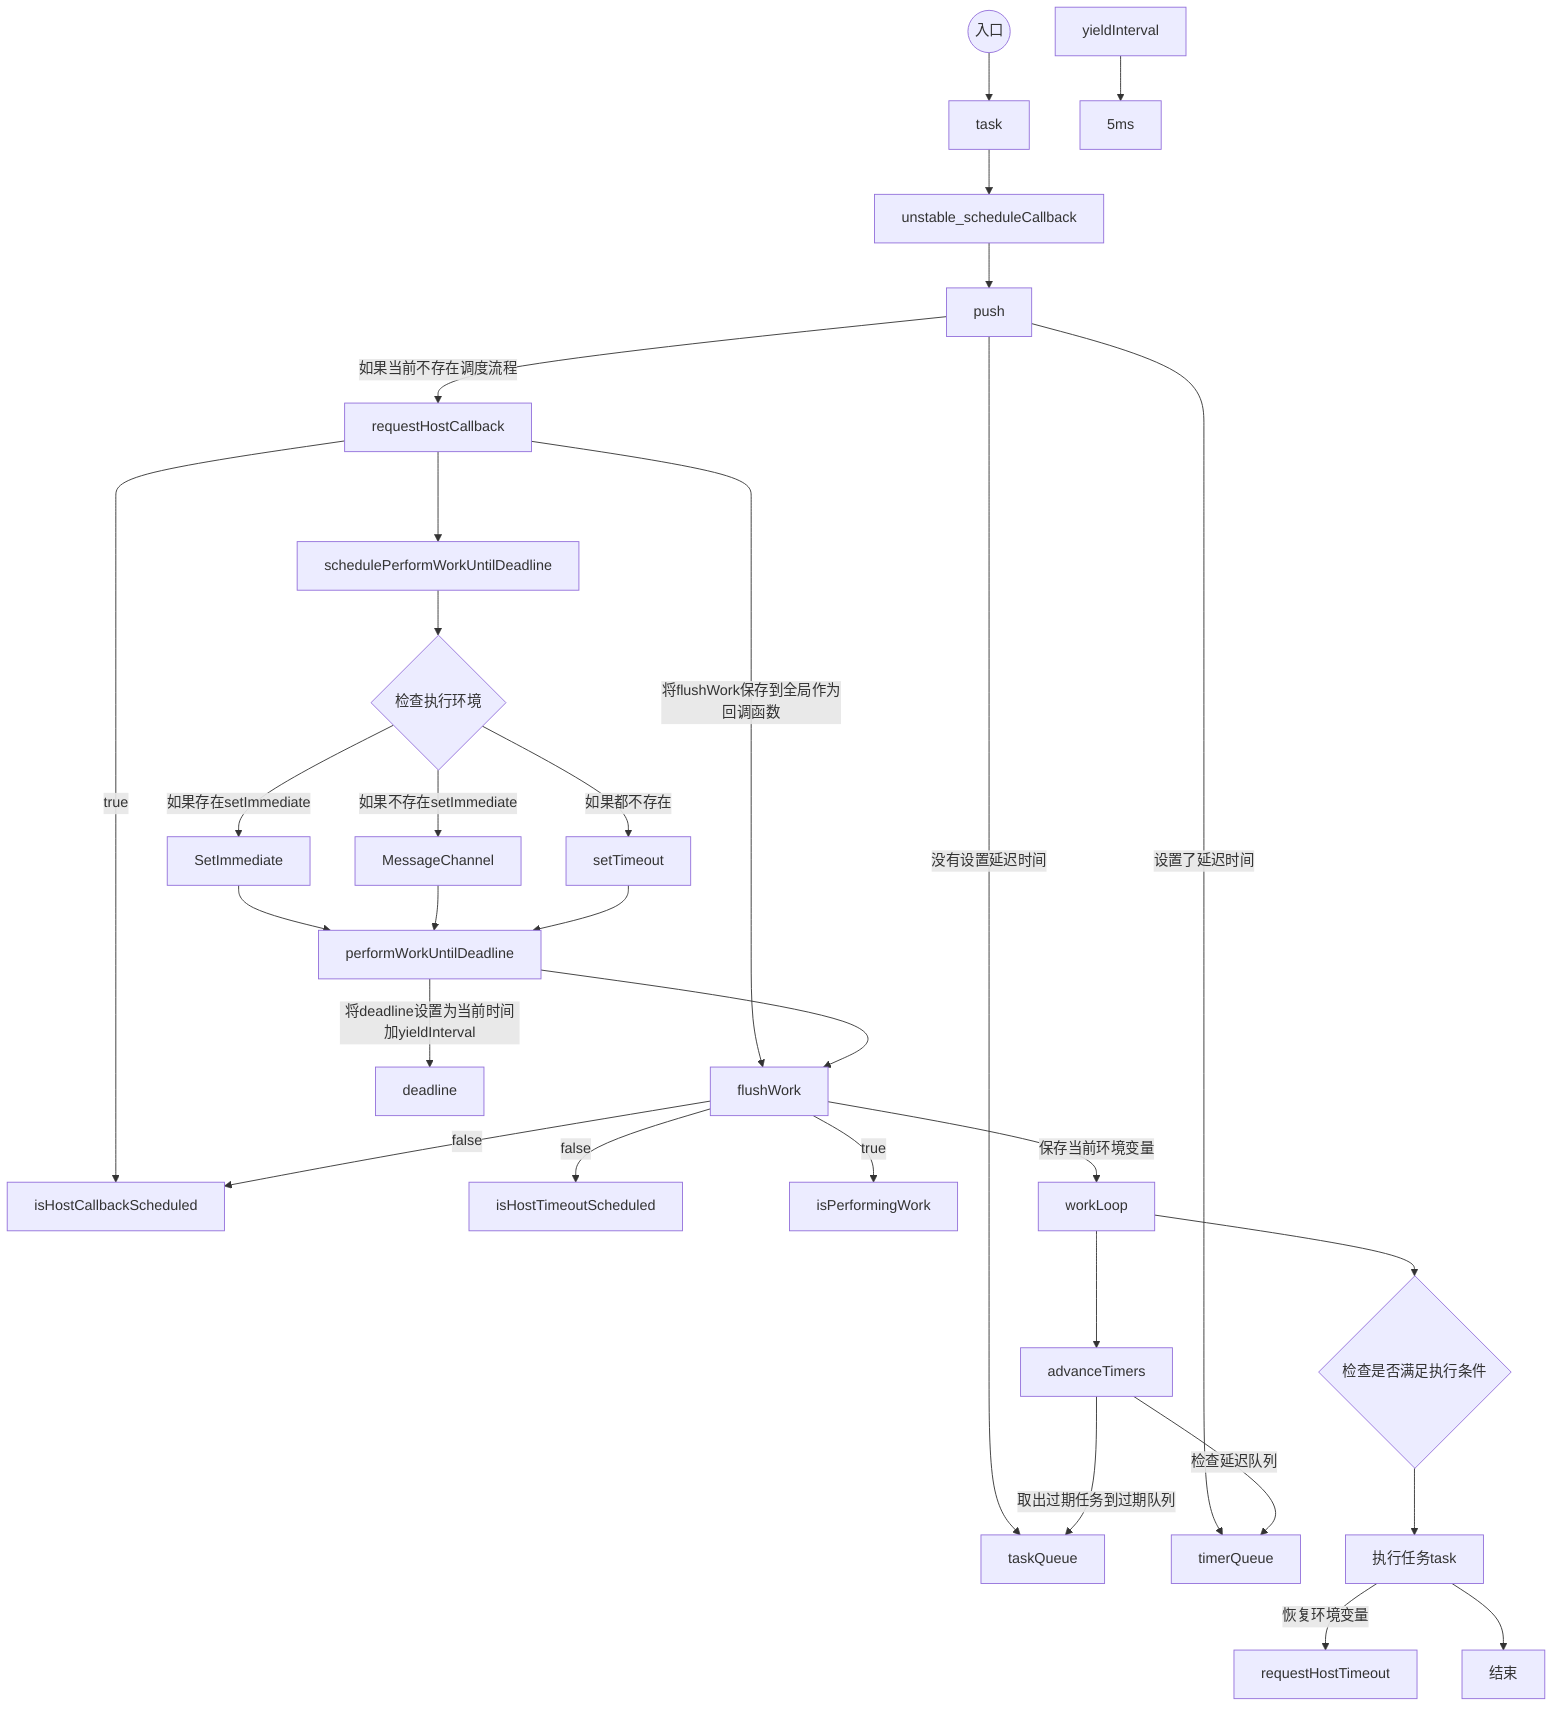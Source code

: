 graph TD;

main((入口)) --> task;

task --> unstable_scheduleCallback;

unstable_scheduleCallback --> push;

push -- 没有设置延迟时间 --> taskQueue;

push -- 如果当前不存在调度流程 --> requestHostCallback;

push -- 设置了延迟时间 --> timerQueue;


requestHostCallback --->schedulePerformWorkUntilDeadline;

requestHostCallback -- 将flushWork保存到全局作为回调函数 --> flushWork;

requestHostCallback --true--> isHostCallbackScheduled

schedulePerformWorkUntilDeadline --> D1{检查执行环境};

D1 --如果存在setImmediate--> SetImmediate;

D1 --如果不存在setImmediate--> MessageChannel;

D1 -- 如果都不存在 --> setTimeout;

SetImmediate --> performWorkUntilDeadline;

MessageChannel --> performWorkUntilDeadline;

setTimeout --> performWorkUntilDeadline;

performWorkUntilDeadline --> flushWork;

performWorkUntilDeadline --将deadline设置为当前时间加yieldInterval --> deadline

yieldInterval --> 5ms;

isHostCallbackScheduled;

flushWork --false--> isHostCallbackScheduled;

isHostTimeoutScheduled;

flushWork -- false --> isHostTimeoutScheduled;

flushWork -- true --> isPerformingWork;

flushWork -- 保存当前环境变量 --> workLoop;

workLoop --> advanceTimers;

advanceTimers -- 检查延迟队列 --> timerQueue;

advanceTimers --取出过期任务到过期队列--> taskQueue;

workLoop --> D2{检查是否满足执行条件}

D2 --> runTask[执行任务task];

runTask -- 恢复环境变量 --> requestHostTimeout;

runTask --> 结束